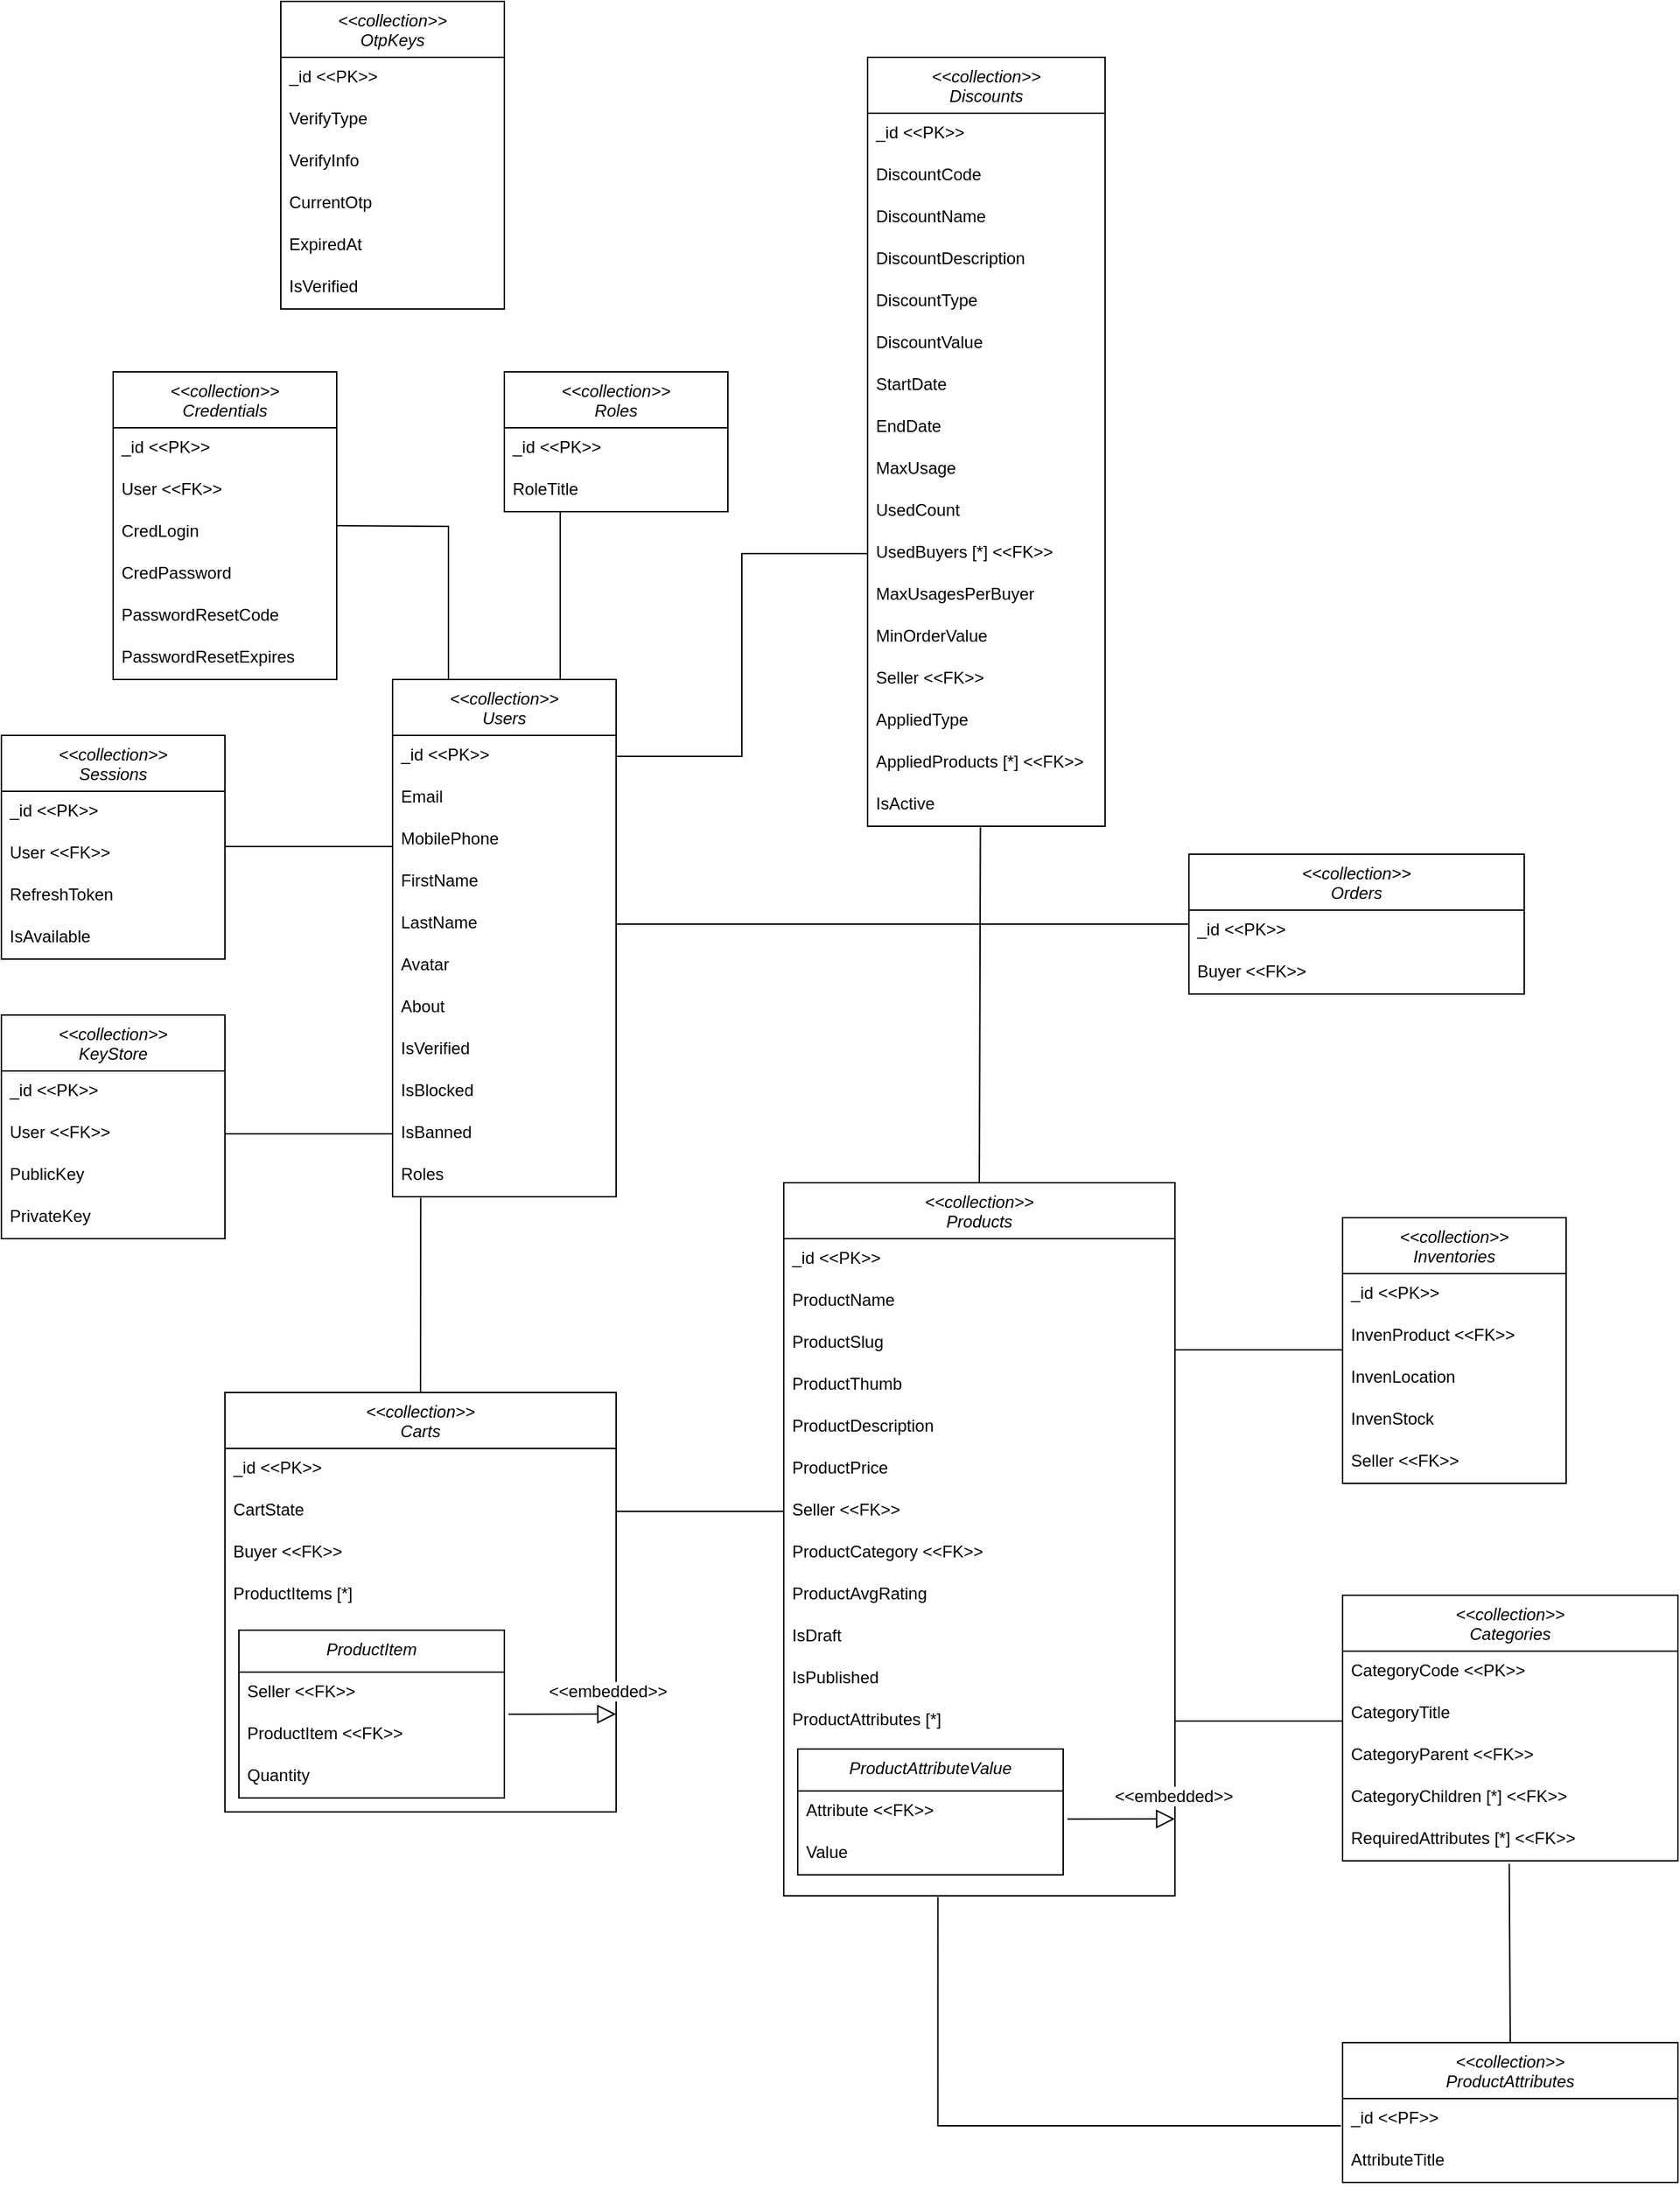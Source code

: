 <mxfile version="24.1.0" type="device">
  <diagram id="C5RBs43oDa-KdzZeNtuy" name="Page-1">
    <mxGraphModel dx="2378" dy="434" grid="1" gridSize="10" guides="1" tooltips="1" connect="1" arrows="1" fold="1" page="1" pageScale="1" pageWidth="827" pageHeight="1169" math="0" shadow="0">
      <root>
        <mxCell id="WIyWlLk6GJQsqaUBKTNV-0" />
        <mxCell id="WIyWlLk6GJQsqaUBKTNV-1" parent="WIyWlLk6GJQsqaUBKTNV-0" />
        <mxCell id="zkfFHV4jXpPFQw0GAbJ--0" value="&lt;&lt;collection&gt;&gt;&#xa;Users" style="swimlane;fontStyle=2;align=center;verticalAlign=top;childLayout=stackLayout;horizontal=1;startSize=40;horizontalStack=0;resizeParent=1;resizeLast=0;collapsible=1;marginBottom=0;rounded=0;shadow=0;strokeWidth=1;" parent="WIyWlLk6GJQsqaUBKTNV-1" vertex="1">
          <mxGeometry x="-960" y="485" width="160" height="370" as="geometry">
            <mxRectangle x="160" y="80" width="160" height="40" as="alternateBounds" />
          </mxGeometry>
        </mxCell>
        <mxCell id="BMpiNezJThqF7unWmKYK-3" value="_id &lt;&lt;PK&gt;&gt;" style="text;align=left;verticalAlign=top;spacingLeft=4;spacingRight=4;overflow=hidden;rotatable=0;points=[[0,0.5],[1,0.5]];portConstraint=eastwest;" parent="zkfFHV4jXpPFQw0GAbJ--0" vertex="1">
          <mxGeometry y="40" width="160" height="30" as="geometry" />
        </mxCell>
        <mxCell id="BMpiNezJThqF7unWmKYK-8" value="Email" style="text;align=left;verticalAlign=top;spacingLeft=4;spacingRight=4;overflow=hidden;rotatable=0;points=[[0,0.5],[1,0.5]];portConstraint=eastwest;" parent="zkfFHV4jXpPFQw0GAbJ--0" vertex="1">
          <mxGeometry y="70" width="160" height="30" as="geometry" />
        </mxCell>
        <mxCell id="BMpiNezJThqF7unWmKYK-13" value="MobilePhone" style="text;align=left;verticalAlign=top;spacingLeft=4;spacingRight=4;overflow=hidden;rotatable=0;points=[[0,0.5],[1,0.5]];portConstraint=eastwest;" parent="zkfFHV4jXpPFQw0GAbJ--0" vertex="1">
          <mxGeometry y="100" width="160" height="30" as="geometry" />
        </mxCell>
        <mxCell id="BMpiNezJThqF7unWmKYK-4" value="FirstName" style="text;align=left;verticalAlign=top;spacingLeft=4;spacingRight=4;overflow=hidden;rotatable=0;points=[[0,0.5],[1,0.5]];portConstraint=eastwest;" parent="zkfFHV4jXpPFQw0GAbJ--0" vertex="1">
          <mxGeometry y="130" width="160" height="30" as="geometry" />
        </mxCell>
        <mxCell id="BMpiNezJThqF7unWmKYK-5" value="LastName" style="text;align=left;verticalAlign=top;spacingLeft=4;spacingRight=4;overflow=hidden;rotatable=0;points=[[0,0.5],[1,0.5]];portConstraint=eastwest;" parent="zkfFHV4jXpPFQw0GAbJ--0" vertex="1">
          <mxGeometry y="160" width="160" height="30" as="geometry" />
        </mxCell>
        <mxCell id="BMpiNezJThqF7unWmKYK-6" value="Avatar" style="text;align=left;verticalAlign=top;spacingLeft=4;spacingRight=4;overflow=hidden;rotatable=0;points=[[0,0.5],[1,0.5]];portConstraint=eastwest;" parent="zkfFHV4jXpPFQw0GAbJ--0" vertex="1">
          <mxGeometry y="190" width="160" height="30" as="geometry" />
        </mxCell>
        <mxCell id="BMpiNezJThqF7unWmKYK-7" value="About" style="text;align=left;verticalAlign=top;spacingLeft=4;spacingRight=4;overflow=hidden;rotatable=0;points=[[0,0.5],[1,0.5]];portConstraint=eastwest;" parent="zkfFHV4jXpPFQw0GAbJ--0" vertex="1">
          <mxGeometry y="220" width="160" height="30" as="geometry" />
        </mxCell>
        <mxCell id="BMpiNezJThqF7unWmKYK-9" value="IsVerified" style="text;align=left;verticalAlign=top;spacingLeft=4;spacingRight=4;overflow=hidden;rotatable=0;points=[[0,0.5],[1,0.5]];portConstraint=eastwest;" parent="zkfFHV4jXpPFQw0GAbJ--0" vertex="1">
          <mxGeometry y="250" width="160" height="30" as="geometry" />
        </mxCell>
        <mxCell id="BMpiNezJThqF7unWmKYK-12" value="IsBlocked" style="text;align=left;verticalAlign=top;spacingLeft=4;spacingRight=4;overflow=hidden;rotatable=0;points=[[0,0.5],[1,0.5]];portConstraint=eastwest;" parent="zkfFHV4jXpPFQw0GAbJ--0" vertex="1">
          <mxGeometry y="280" width="160" height="30" as="geometry" />
        </mxCell>
        <mxCell id="BMpiNezJThqF7unWmKYK-11" value="IsBanned" style="text;align=left;verticalAlign=top;spacingLeft=4;spacingRight=4;overflow=hidden;rotatable=0;points=[[0,0.5],[1,0.5]];portConstraint=eastwest;" parent="zkfFHV4jXpPFQw0GAbJ--0" vertex="1">
          <mxGeometry y="310" width="160" height="30" as="geometry" />
        </mxCell>
        <mxCell id="BMpiNezJThqF7unWmKYK-10" value="Roles" style="text;align=left;verticalAlign=top;spacingLeft=4;spacingRight=4;overflow=hidden;rotatable=0;points=[[0,0.5],[1,0.5]];portConstraint=eastwest;" parent="zkfFHV4jXpPFQw0GAbJ--0" vertex="1">
          <mxGeometry y="340" width="160" height="30" as="geometry" />
        </mxCell>
        <mxCell id="lzlX85QgxQaSngOFVRIw-0" value="&lt;&lt;collection&gt;&gt;&#xa;Roles" style="swimlane;fontStyle=2;align=center;verticalAlign=top;childLayout=stackLayout;horizontal=1;startSize=40;horizontalStack=0;resizeParent=1;resizeLast=0;collapsible=1;marginBottom=0;rounded=0;shadow=0;strokeWidth=1;" parent="WIyWlLk6GJQsqaUBKTNV-1" vertex="1">
          <mxGeometry x="-880" y="265" width="160" height="100" as="geometry">
            <mxRectangle x="360" y="80" width="160" height="40" as="alternateBounds" />
          </mxGeometry>
        </mxCell>
        <mxCell id="lzlX85QgxQaSngOFVRIw-1" value="_id &lt;&lt;PK&gt;&gt;" style="text;align=left;verticalAlign=top;spacingLeft=4;spacingRight=4;overflow=hidden;rotatable=0;points=[[0,0.5],[1,0.5]];portConstraint=eastwest;" parent="lzlX85QgxQaSngOFVRIw-0" vertex="1">
          <mxGeometry y="40" width="160" height="30" as="geometry" />
        </mxCell>
        <mxCell id="lzlX85QgxQaSngOFVRIw-2" value="RoleTitle" style="text;align=left;verticalAlign=top;spacingLeft=4;spacingRight=4;overflow=hidden;rotatable=0;points=[[0,0.5],[1,0.5]];portConstraint=eastwest;" parent="lzlX85QgxQaSngOFVRIw-0" vertex="1">
          <mxGeometry y="70" width="160" height="30" as="geometry" />
        </mxCell>
        <mxCell id="1vI2yEP9vVO588PLouON-0" value="&lt;&lt;collection&gt;&gt;&#xa;KeyStore" style="swimlane;fontStyle=2;align=center;verticalAlign=top;childLayout=stackLayout;horizontal=1;startSize=40;horizontalStack=0;resizeParent=1;resizeLast=0;collapsible=1;marginBottom=0;rounded=0;shadow=0;strokeWidth=1;" parent="WIyWlLk6GJQsqaUBKTNV-1" vertex="1">
          <mxGeometry x="-1240" y="725" width="160" height="160" as="geometry">
            <mxRectangle x="360" y="160" width="160" height="40" as="alternateBounds" />
          </mxGeometry>
        </mxCell>
        <mxCell id="1vI2yEP9vVO588PLouON-1" value="_id &lt;&lt;PK&gt;&gt;" style="text;align=left;verticalAlign=top;spacingLeft=4;spacingRight=4;overflow=hidden;rotatable=0;points=[[0,0.5],[1,0.5]];portConstraint=eastwest;" parent="1vI2yEP9vVO588PLouON-0" vertex="1">
          <mxGeometry y="40" width="160" height="30" as="geometry" />
        </mxCell>
        <mxCell id="1vI2yEP9vVO588PLouON-2" value="User &lt;&lt;FK&gt;&gt;" style="text;align=left;verticalAlign=top;spacingLeft=4;spacingRight=4;overflow=hidden;rotatable=0;points=[[0,0.5],[1,0.5]];portConstraint=eastwest;" parent="1vI2yEP9vVO588PLouON-0" vertex="1">
          <mxGeometry y="70" width="160" height="30" as="geometry" />
        </mxCell>
        <mxCell id="1vI2yEP9vVO588PLouON-8" value="PublicKey" style="text;align=left;verticalAlign=top;spacingLeft=4;spacingRight=4;overflow=hidden;rotatable=0;points=[[0,0.5],[1,0.5]];portConstraint=eastwest;" parent="1vI2yEP9vVO588PLouON-0" vertex="1">
          <mxGeometry y="100" width="160" height="30" as="geometry" />
        </mxCell>
        <mxCell id="1vI2yEP9vVO588PLouON-9" value="PrivateKey" style="text;align=left;verticalAlign=top;spacingLeft=4;spacingRight=4;overflow=hidden;rotatable=0;points=[[0,0.5],[1,0.5]];portConstraint=eastwest;" parent="1vI2yEP9vVO588PLouON-0" vertex="1">
          <mxGeometry y="130" width="160" height="30" as="geometry" />
        </mxCell>
        <mxCell id="1vI2yEP9vVO588PLouON-3" value="&lt;&lt;collection&gt;&gt;&#xa;Sessions" style="swimlane;fontStyle=2;align=center;verticalAlign=top;childLayout=stackLayout;horizontal=1;startSize=40;horizontalStack=0;resizeParent=1;resizeLast=0;collapsible=1;marginBottom=0;rounded=0;shadow=0;strokeWidth=1;" parent="WIyWlLk6GJQsqaUBKTNV-1" vertex="1">
          <mxGeometry x="-1240" y="525" width="160" height="160" as="geometry">
            <mxRectangle x="360" y="160" width="160" height="40" as="alternateBounds" />
          </mxGeometry>
        </mxCell>
        <mxCell id="1vI2yEP9vVO588PLouON-4" value="_id &lt;&lt;PK&gt;&gt;" style="text;align=left;verticalAlign=top;spacingLeft=4;spacingRight=4;overflow=hidden;rotatable=0;points=[[0,0.5],[1,0.5]];portConstraint=eastwest;" parent="1vI2yEP9vVO588PLouON-3" vertex="1">
          <mxGeometry y="40" width="160" height="30" as="geometry" />
        </mxCell>
        <mxCell id="1vI2yEP9vVO588PLouON-5" value="User &lt;&lt;FK&gt;&gt;" style="text;align=left;verticalAlign=top;spacingLeft=4;spacingRight=4;overflow=hidden;rotatable=0;points=[[0,0.5],[1,0.5]];portConstraint=eastwest;" parent="1vI2yEP9vVO588PLouON-3" vertex="1">
          <mxGeometry y="70" width="160" height="30" as="geometry" />
        </mxCell>
        <mxCell id="1vI2yEP9vVO588PLouON-6" value="RefreshToken" style="text;align=left;verticalAlign=top;spacingLeft=4;spacingRight=4;overflow=hidden;rotatable=0;points=[[0,0.5],[1,0.5]];portConstraint=eastwest;" parent="1vI2yEP9vVO588PLouON-3" vertex="1">
          <mxGeometry y="100" width="160" height="30" as="geometry" />
        </mxCell>
        <mxCell id="1vI2yEP9vVO588PLouON-7" value="IsAvailable" style="text;align=left;verticalAlign=top;spacingLeft=4;spacingRight=4;overflow=hidden;rotatable=0;points=[[0,0.5],[1,0.5]];portConstraint=eastwest;" parent="1vI2yEP9vVO588PLouON-3" vertex="1">
          <mxGeometry y="130" width="160" height="30" as="geometry" />
        </mxCell>
        <mxCell id="1vI2yEP9vVO588PLouON-10" value="&lt;&lt;collection&gt;&gt;&#xa;OtpKeys" style="swimlane;fontStyle=2;align=center;verticalAlign=top;childLayout=stackLayout;horizontal=1;startSize=40;horizontalStack=0;resizeParent=1;resizeLast=0;collapsible=1;marginBottom=0;rounded=0;shadow=0;strokeWidth=1;" parent="WIyWlLk6GJQsqaUBKTNV-1" vertex="1">
          <mxGeometry x="-1040" width="160" height="220" as="geometry">
            <mxRectangle x="560" y="160" width="160" height="40" as="alternateBounds" />
          </mxGeometry>
        </mxCell>
        <mxCell id="1vI2yEP9vVO588PLouON-11" value="_id &lt;&lt;PK&gt;&gt;" style="text;align=left;verticalAlign=top;spacingLeft=4;spacingRight=4;overflow=hidden;rotatable=0;points=[[0,0.5],[1,0.5]];portConstraint=eastwest;" parent="1vI2yEP9vVO588PLouON-10" vertex="1">
          <mxGeometry y="40" width="160" height="30" as="geometry" />
        </mxCell>
        <mxCell id="W__1Em8nSvosEFzqcnbd-7" value="VerifyType" style="text;align=left;verticalAlign=top;spacingLeft=4;spacingRight=4;overflow=hidden;rotatable=0;points=[[0,0.5],[1,0.5]];portConstraint=eastwest;" parent="1vI2yEP9vVO588PLouON-10" vertex="1">
          <mxGeometry y="70" width="160" height="30" as="geometry" />
        </mxCell>
        <mxCell id="W__1Em8nSvosEFzqcnbd-8" value="VerifyInfo" style="text;align=left;verticalAlign=top;spacingLeft=4;spacingRight=4;overflow=hidden;rotatable=0;points=[[0,0.5],[1,0.5]];portConstraint=eastwest;" parent="1vI2yEP9vVO588PLouON-10" vertex="1">
          <mxGeometry y="100" width="160" height="30" as="geometry" />
        </mxCell>
        <mxCell id="1vI2yEP9vVO588PLouON-13" value="CurrentOtp" style="text;align=left;verticalAlign=top;spacingLeft=4;spacingRight=4;overflow=hidden;rotatable=0;points=[[0,0.5],[1,0.5]];portConstraint=eastwest;" parent="1vI2yEP9vVO588PLouON-10" vertex="1">
          <mxGeometry y="130" width="160" height="30" as="geometry" />
        </mxCell>
        <mxCell id="1vI2yEP9vVO588PLouON-14" value="ExpiredAt" style="text;align=left;verticalAlign=top;spacingLeft=4;spacingRight=4;overflow=hidden;rotatable=0;points=[[0,0.5],[1,0.5]];portConstraint=eastwest;" parent="1vI2yEP9vVO588PLouON-10" vertex="1">
          <mxGeometry y="160" width="160" height="30" as="geometry" />
        </mxCell>
        <mxCell id="1vI2yEP9vVO588PLouON-15" value="IsVerified" style="text;align=left;verticalAlign=top;spacingLeft=4;spacingRight=4;overflow=hidden;rotatable=0;points=[[0,0.5],[1,0.5]];portConstraint=eastwest;" parent="1vI2yEP9vVO588PLouON-10" vertex="1">
          <mxGeometry y="190" width="160" height="30" as="geometry" />
        </mxCell>
        <mxCell id="1vI2yEP9vVO588PLouON-34" value="&lt;&lt;collection&gt;&gt;&#xa;Categories" style="swimlane;fontStyle=2;align=center;verticalAlign=top;childLayout=stackLayout;horizontal=1;startSize=40;horizontalStack=0;resizeParent=1;resizeLast=0;collapsible=1;marginBottom=0;rounded=0;shadow=0;strokeWidth=1;" parent="WIyWlLk6GJQsqaUBKTNV-1" vertex="1">
          <mxGeometry x="-280" y="1140" width="240" height="190" as="geometry">
            <mxRectangle x="360" y="80" width="160" height="40" as="alternateBounds" />
          </mxGeometry>
        </mxCell>
        <mxCell id="W__1Em8nSvosEFzqcnbd-9" value="CategoryCode &lt;&lt;PK&gt;&gt;" style="text;align=left;verticalAlign=top;spacingLeft=4;spacingRight=4;overflow=hidden;rotatable=0;points=[[0,0.5],[1,0.5]];portConstraint=eastwest;" parent="1vI2yEP9vVO588PLouON-34" vertex="1">
          <mxGeometry y="40" width="240" height="30" as="geometry" />
        </mxCell>
        <mxCell id="1vI2yEP9vVO588PLouON-36" value="CategoryTitle" style="text;align=left;verticalAlign=top;spacingLeft=4;spacingRight=4;overflow=hidden;rotatable=0;points=[[0,0.5],[1,0.5]];portConstraint=eastwest;" parent="1vI2yEP9vVO588PLouON-34" vertex="1">
          <mxGeometry y="70" width="240" height="30" as="geometry" />
        </mxCell>
        <mxCell id="1vI2yEP9vVO588PLouON-37" value="CategoryParent &lt;&lt;FK&gt;&gt;" style="text;align=left;verticalAlign=top;spacingLeft=4;spacingRight=4;overflow=hidden;rotatable=0;points=[[0,0.5],[1,0.5]];portConstraint=eastwest;" parent="1vI2yEP9vVO588PLouON-34" vertex="1">
          <mxGeometry y="100" width="240" height="30" as="geometry" />
        </mxCell>
        <mxCell id="1vI2yEP9vVO588PLouON-38" value="CategoryChildren [*] &lt;&lt;FK&gt;&gt;" style="text;align=left;verticalAlign=top;spacingLeft=4;spacingRight=4;overflow=hidden;rotatable=0;points=[[0,0.5],[1,0.5]];portConstraint=eastwest;" parent="1vI2yEP9vVO588PLouON-34" vertex="1">
          <mxGeometry y="130" width="240" height="30" as="geometry" />
        </mxCell>
        <mxCell id="fVxHkvEn31yYPeziC3Np-4" value="RequiredAttributes [*] &lt;&lt;FK&gt;&gt;" style="text;align=left;verticalAlign=top;spacingLeft=4;spacingRight=4;overflow=hidden;rotatable=0;points=[[0,0.5],[1,0.5]];portConstraint=eastwest;" parent="1vI2yEP9vVO588PLouON-34" vertex="1">
          <mxGeometry y="160" width="240" height="30" as="geometry" />
        </mxCell>
        <mxCell id="1vI2yEP9vVO588PLouON-47" value="&lt;&lt;collection&gt;&gt;&#xa;Credentials" style="swimlane;fontStyle=2;align=center;verticalAlign=top;childLayout=stackLayout;horizontal=1;startSize=40;horizontalStack=0;resizeParent=1;resizeLast=0;collapsible=1;marginBottom=0;rounded=0;shadow=0;strokeWidth=1;" parent="WIyWlLk6GJQsqaUBKTNV-1" vertex="1">
          <mxGeometry x="-1160" y="265" width="160" height="220" as="geometry">
            <mxRectangle x="360" y="160" width="160" height="40" as="alternateBounds" />
          </mxGeometry>
        </mxCell>
        <mxCell id="1vI2yEP9vVO588PLouON-48" value="_id &lt;&lt;PK&gt;&gt;" style="text;align=left;verticalAlign=top;spacingLeft=4;spacingRight=4;overflow=hidden;rotatable=0;points=[[0,0.5],[1,0.5]];portConstraint=eastwest;" parent="1vI2yEP9vVO588PLouON-47" vertex="1">
          <mxGeometry y="40" width="160" height="30" as="geometry" />
        </mxCell>
        <mxCell id="1vI2yEP9vVO588PLouON-49" value="User &lt;&lt;FK&gt;&gt;" style="text;align=left;verticalAlign=top;spacingLeft=4;spacingRight=4;overflow=hidden;rotatable=0;points=[[0,0.5],[1,0.5]];portConstraint=eastwest;" parent="1vI2yEP9vVO588PLouON-47" vertex="1">
          <mxGeometry y="70" width="160" height="30" as="geometry" />
        </mxCell>
        <mxCell id="1vI2yEP9vVO588PLouON-50" value="CredLogin" style="text;align=left;verticalAlign=top;spacingLeft=4;spacingRight=4;overflow=hidden;rotatable=0;points=[[0,0.5],[1,0.5]];portConstraint=eastwest;" parent="1vI2yEP9vVO588PLouON-47" vertex="1">
          <mxGeometry y="100" width="160" height="30" as="geometry" />
        </mxCell>
        <mxCell id="1vI2yEP9vVO588PLouON-52" value="CredPassword" style="text;align=left;verticalAlign=top;spacingLeft=4;spacingRight=4;overflow=hidden;rotatable=0;points=[[0,0.5],[1,0.5]];portConstraint=eastwest;" parent="1vI2yEP9vVO588PLouON-47" vertex="1">
          <mxGeometry y="130" width="160" height="30" as="geometry" />
        </mxCell>
        <mxCell id="1vI2yEP9vVO588PLouON-53" value="PasswordResetCode" style="text;align=left;verticalAlign=top;spacingLeft=4;spacingRight=4;overflow=hidden;rotatable=0;points=[[0,0.5],[1,0.5]];portConstraint=eastwest;" parent="1vI2yEP9vVO588PLouON-47" vertex="1">
          <mxGeometry y="160" width="160" height="30" as="geometry" />
        </mxCell>
        <mxCell id="1vI2yEP9vVO588PLouON-51" value="PasswordResetExpires" style="text;align=left;verticalAlign=top;spacingLeft=4;spacingRight=4;overflow=hidden;rotatable=0;points=[[0,0.5],[1,0.5]];portConstraint=eastwest;" parent="1vI2yEP9vVO588PLouON-47" vertex="1">
          <mxGeometry y="190" width="160" height="30" as="geometry" />
        </mxCell>
        <mxCell id="1vI2yEP9vVO588PLouON-94" value="&lt;&lt;collection&gt;&gt;&#xa;Discounts" style="swimlane;fontStyle=2;align=center;verticalAlign=top;childLayout=stackLayout;horizontal=1;startSize=40;horizontalStack=0;resizeParent=1;resizeLast=0;collapsible=1;marginBottom=0;rounded=0;shadow=0;strokeWidth=1;" parent="WIyWlLk6GJQsqaUBKTNV-1" vertex="1">
          <mxGeometry x="-620" y="40" width="170" height="550" as="geometry">
            <mxRectangle x="160" y="80" width="160" height="40" as="alternateBounds" />
          </mxGeometry>
        </mxCell>
        <mxCell id="1vI2yEP9vVO588PLouON-95" value="_id &lt;&lt;PK&gt;&gt;" style="text;align=left;verticalAlign=top;spacingLeft=4;spacingRight=4;overflow=hidden;rotatable=0;points=[[0,0.5],[1,0.5]];portConstraint=eastwest;" parent="1vI2yEP9vVO588PLouON-94" vertex="1">
          <mxGeometry y="40" width="170" height="30" as="geometry" />
        </mxCell>
        <mxCell id="1vI2yEP9vVO588PLouON-96" value="DiscountCode" style="text;align=left;verticalAlign=top;spacingLeft=4;spacingRight=4;overflow=hidden;rotatable=0;points=[[0,0.5],[1,0.5]];portConstraint=eastwest;" parent="1vI2yEP9vVO588PLouON-94" vertex="1">
          <mxGeometry y="70" width="170" height="30" as="geometry" />
        </mxCell>
        <mxCell id="1vI2yEP9vVO588PLouON-97" value="DiscountName" style="text;align=left;verticalAlign=top;spacingLeft=4;spacingRight=4;overflow=hidden;rotatable=0;points=[[0,0.5],[1,0.5]];portConstraint=eastwest;" parent="1vI2yEP9vVO588PLouON-94" vertex="1">
          <mxGeometry y="100" width="170" height="30" as="geometry" />
        </mxCell>
        <mxCell id="1vI2yEP9vVO588PLouON-98" value="DiscountDescription" style="text;align=left;verticalAlign=top;spacingLeft=4;spacingRight=4;overflow=hidden;rotatable=0;points=[[0,0.5],[1,0.5]];portConstraint=eastwest;" parent="1vI2yEP9vVO588PLouON-94" vertex="1">
          <mxGeometry y="130" width="170" height="30" as="geometry" />
        </mxCell>
        <mxCell id="1vI2yEP9vVO588PLouON-99" value="DiscountType" style="text;align=left;verticalAlign=top;spacingLeft=4;spacingRight=4;overflow=hidden;rotatable=0;points=[[0,0.5],[1,0.5]];portConstraint=eastwest;" parent="1vI2yEP9vVO588PLouON-94" vertex="1">
          <mxGeometry y="160" width="170" height="30" as="geometry" />
        </mxCell>
        <mxCell id="1vI2yEP9vVO588PLouON-100" value="DiscountValue" style="text;align=left;verticalAlign=top;spacingLeft=4;spacingRight=4;overflow=hidden;rotatable=0;points=[[0,0.5],[1,0.5]];portConstraint=eastwest;" parent="1vI2yEP9vVO588PLouON-94" vertex="1">
          <mxGeometry y="190" width="170" height="30" as="geometry" />
        </mxCell>
        <mxCell id="1vI2yEP9vVO588PLouON-101" value="StartDate" style="text;align=left;verticalAlign=top;spacingLeft=4;spacingRight=4;overflow=hidden;rotatable=0;points=[[0,0.5],[1,0.5]];portConstraint=eastwest;" parent="1vI2yEP9vVO588PLouON-94" vertex="1">
          <mxGeometry y="220" width="170" height="30" as="geometry" />
        </mxCell>
        <mxCell id="1vI2yEP9vVO588PLouON-102" value="EndDate" style="text;align=left;verticalAlign=top;spacingLeft=4;spacingRight=4;overflow=hidden;rotatable=0;points=[[0,0.5],[1,0.5]];portConstraint=eastwest;" parent="1vI2yEP9vVO588PLouON-94" vertex="1">
          <mxGeometry y="250" width="170" height="30" as="geometry" />
        </mxCell>
        <mxCell id="1vI2yEP9vVO588PLouON-103" value="MaxUsage" style="text;align=left;verticalAlign=top;spacingLeft=4;spacingRight=4;overflow=hidden;rotatable=0;points=[[0,0.5],[1,0.5]];portConstraint=eastwest;" parent="1vI2yEP9vVO588PLouON-94" vertex="1">
          <mxGeometry y="280" width="170" height="30" as="geometry" />
        </mxCell>
        <mxCell id="1vI2yEP9vVO588PLouON-104" value="UsedCount" style="text;align=left;verticalAlign=top;spacingLeft=4;spacingRight=4;overflow=hidden;rotatable=0;points=[[0,0.5],[1,0.5]];portConstraint=eastwest;" parent="1vI2yEP9vVO588PLouON-94" vertex="1">
          <mxGeometry y="310" width="170" height="30" as="geometry" />
        </mxCell>
        <mxCell id="1vI2yEP9vVO588PLouON-105" value="UsedBuyers [*] &lt;&lt;FK&gt;&gt;" style="text;align=left;verticalAlign=top;spacingLeft=4;spacingRight=4;overflow=hidden;rotatable=0;points=[[0,0.5],[1,0.5]];portConstraint=eastwest;" parent="1vI2yEP9vVO588PLouON-94" vertex="1">
          <mxGeometry y="340" width="170" height="30" as="geometry" />
        </mxCell>
        <mxCell id="1vI2yEP9vVO588PLouON-119" value="MaxUsagesPerBuyer" style="text;align=left;verticalAlign=top;spacingLeft=4;spacingRight=4;overflow=hidden;rotatable=0;points=[[0,0.5],[1,0.5]];portConstraint=eastwest;" parent="1vI2yEP9vVO588PLouON-94" vertex="1">
          <mxGeometry y="370" width="170" height="30" as="geometry" />
        </mxCell>
        <mxCell id="1vI2yEP9vVO588PLouON-120" value="MinOrderValue" style="text;align=left;verticalAlign=top;spacingLeft=4;spacingRight=4;overflow=hidden;rotatable=0;points=[[0,0.5],[1,0.5]];portConstraint=eastwest;" parent="1vI2yEP9vVO588PLouON-94" vertex="1">
          <mxGeometry y="400" width="170" height="30" as="geometry" />
        </mxCell>
        <mxCell id="1vI2yEP9vVO588PLouON-121" value="Seller &lt;&lt;FK&gt;&gt;" style="text;align=left;verticalAlign=top;spacingLeft=4;spacingRight=4;overflow=hidden;rotatable=0;points=[[0,0.5],[1,0.5]];portConstraint=eastwest;" parent="1vI2yEP9vVO588PLouON-94" vertex="1">
          <mxGeometry y="430" width="170" height="30" as="geometry" />
        </mxCell>
        <mxCell id="1vI2yEP9vVO588PLouON-123" value="AppliedType" style="text;align=left;verticalAlign=top;spacingLeft=4;spacingRight=4;overflow=hidden;rotatable=0;points=[[0,0.5],[1,0.5]];portConstraint=eastwest;" parent="1vI2yEP9vVO588PLouON-94" vertex="1">
          <mxGeometry y="460" width="170" height="30" as="geometry" />
        </mxCell>
        <mxCell id="1vI2yEP9vVO588PLouON-124" value="AppliedProducts [*] &lt;&lt;FK&gt;&gt;" style="text;align=left;verticalAlign=top;spacingLeft=4;spacingRight=4;overflow=hidden;rotatable=0;points=[[0,0.5],[1,0.5]];portConstraint=eastwest;" parent="1vI2yEP9vVO588PLouON-94" vertex="1">
          <mxGeometry y="490" width="170" height="30" as="geometry" />
        </mxCell>
        <mxCell id="1vI2yEP9vVO588PLouON-122" value="IsActive" style="text;align=left;verticalAlign=top;spacingLeft=4;spacingRight=4;overflow=hidden;rotatable=0;points=[[0,0.5],[1,0.5]];portConstraint=eastwest;" parent="1vI2yEP9vVO588PLouON-94" vertex="1">
          <mxGeometry y="520" width="170" height="30" as="geometry" />
        </mxCell>
        <mxCell id="1vI2yEP9vVO588PLouON-106" value="&lt;&lt;collection&gt;&gt;&#xa;Inventories" style="swimlane;fontStyle=2;align=center;verticalAlign=top;childLayout=stackLayout;horizontal=1;startSize=40;horizontalStack=0;resizeParent=1;resizeLast=0;collapsible=1;marginBottom=0;rounded=0;shadow=0;strokeWidth=1;" parent="WIyWlLk6GJQsqaUBKTNV-1" vertex="1">
          <mxGeometry x="-280" y="870" width="160" height="190" as="geometry">
            <mxRectangle x="160" y="80" width="160" height="40" as="alternateBounds" />
          </mxGeometry>
        </mxCell>
        <mxCell id="1vI2yEP9vVO588PLouON-107" value="_id &lt;&lt;PK&gt;&gt;" style="text;align=left;verticalAlign=top;spacingLeft=4;spacingRight=4;overflow=hidden;rotatable=0;points=[[0,0.5],[1,0.5]];portConstraint=eastwest;" parent="1vI2yEP9vVO588PLouON-106" vertex="1">
          <mxGeometry y="40" width="160" height="30" as="geometry" />
        </mxCell>
        <mxCell id="1vI2yEP9vVO588PLouON-108" value="InvenProduct &lt;&lt;FK&gt;&gt;" style="text;align=left;verticalAlign=top;spacingLeft=4;spacingRight=4;overflow=hidden;rotatable=0;points=[[0,0.5],[1,0.5]];portConstraint=eastwest;" parent="1vI2yEP9vVO588PLouON-106" vertex="1">
          <mxGeometry y="70" width="160" height="30" as="geometry" />
        </mxCell>
        <mxCell id="1vI2yEP9vVO588PLouON-109" value="InvenLocation" style="text;align=left;verticalAlign=top;spacingLeft=4;spacingRight=4;overflow=hidden;rotatable=0;points=[[0,0.5],[1,0.5]];portConstraint=eastwest;" parent="1vI2yEP9vVO588PLouON-106" vertex="1">
          <mxGeometry y="100" width="160" height="30" as="geometry" />
        </mxCell>
        <mxCell id="1vI2yEP9vVO588PLouON-125" value="InvenStock" style="text;align=left;verticalAlign=top;spacingLeft=4;spacingRight=4;overflow=hidden;rotatable=0;points=[[0,0.5],[1,0.5]];portConstraint=eastwest;" parent="1vI2yEP9vVO588PLouON-106" vertex="1">
          <mxGeometry y="130" width="160" height="30" as="geometry" />
        </mxCell>
        <mxCell id="1vI2yEP9vVO588PLouON-110" value="Seller &lt;&lt;FK&gt;&gt;" style="text;align=left;verticalAlign=top;spacingLeft=4;spacingRight=4;overflow=hidden;rotatable=0;points=[[0,0.5],[1,0.5]];portConstraint=eastwest;" parent="1vI2yEP9vVO588PLouON-106" vertex="1">
          <mxGeometry y="160" width="160" height="30" as="geometry" />
        </mxCell>
        <mxCell id="OR8fF7zQfjaZc29l3bXn-7" value="" style="endArrow=none;html=1;rounded=0;exitX=1;exitY=0.5;exitDx=0;exitDy=0;entryX=0;entryY=0.5;entryDx=0;entryDy=0;" parent="WIyWlLk6GJQsqaUBKTNV-1" source="1vI2yEP9vVO588PLouON-2" target="BMpiNezJThqF7unWmKYK-11" edge="1">
          <mxGeometry width="50" height="50" relative="1" as="geometry">
            <mxPoint x="-970" y="725" as="sourcePoint" />
            <mxPoint x="-920" y="675" as="targetPoint" />
          </mxGeometry>
        </mxCell>
        <mxCell id="OR8fF7zQfjaZc29l3bXn-8" value="" style="endArrow=none;html=1;rounded=0;exitX=1;exitY=0.5;exitDx=0;exitDy=0;entryX=0;entryY=0.5;entryDx=0;entryDy=0;" parent="WIyWlLk6GJQsqaUBKTNV-1" edge="1">
          <mxGeometry width="50" height="50" relative="1" as="geometry">
            <mxPoint x="-1080" y="604.5" as="sourcePoint" />
            <mxPoint x="-960" y="604.5" as="targetPoint" />
          </mxGeometry>
        </mxCell>
        <mxCell id="OR8fF7zQfjaZc29l3bXn-9" value="" style="endArrow=none;html=1;rounded=0;entryX=0.25;entryY=0;entryDx=0;entryDy=0;edgeStyle=orthogonalEdgeStyle;" parent="WIyWlLk6GJQsqaUBKTNV-1" target="zkfFHV4jXpPFQw0GAbJ--0" edge="1">
          <mxGeometry width="50" height="50" relative="1" as="geometry">
            <mxPoint x="-1000" y="375" as="sourcePoint" />
            <mxPoint x="-960" y="374.5" as="targetPoint" />
          </mxGeometry>
        </mxCell>
        <mxCell id="OR8fF7zQfjaZc29l3bXn-10" value="" style="endArrow=none;html=1;rounded=0;exitX=0.75;exitY=0;exitDx=0;exitDy=0;" parent="WIyWlLk6GJQsqaUBKTNV-1" source="zkfFHV4jXpPFQw0GAbJ--0" edge="1">
          <mxGeometry width="50" height="50" relative="1" as="geometry">
            <mxPoint x="-840" y="445" as="sourcePoint" />
            <mxPoint x="-840" y="365" as="targetPoint" />
          </mxGeometry>
        </mxCell>
        <mxCell id="OR8fF7zQfjaZc29l3bXn-11" value="" style="group" parent="WIyWlLk6GJQsqaUBKTNV-1" vertex="1" connectable="0">
          <mxGeometry x="-680" y="845" width="370" height="580" as="geometry" />
        </mxCell>
        <mxCell id="1vI2yEP9vVO588PLouON-16" value="&lt;&lt;collection&gt;&gt;&#xa;Products" style="swimlane;fontStyle=2;align=center;verticalAlign=top;childLayout=stackLayout;horizontal=1;startSize=40;horizontalStack=0;resizeParent=1;resizeLast=0;collapsible=1;marginBottom=0;rounded=0;shadow=0;strokeWidth=1;" parent="OR8fF7zQfjaZc29l3bXn-11" vertex="1">
          <mxGeometry width="280" height="510" as="geometry">
            <mxRectangle x="360" y="80" width="160" height="40" as="alternateBounds" />
          </mxGeometry>
        </mxCell>
        <mxCell id="1vI2yEP9vVO588PLouON-17" value="_id &lt;&lt;PK&gt;&gt;" style="text;align=left;verticalAlign=top;spacingLeft=4;spacingRight=4;overflow=hidden;rotatable=0;points=[[0,0.5],[1,0.5]];portConstraint=eastwest;" parent="1vI2yEP9vVO588PLouON-16" vertex="1">
          <mxGeometry y="40" width="280" height="30" as="geometry" />
        </mxCell>
        <mxCell id="1vI2yEP9vVO588PLouON-18" value="ProductName" style="text;align=left;verticalAlign=top;spacingLeft=4;spacingRight=4;overflow=hidden;rotatable=0;points=[[0,0.5],[1,0.5]];portConstraint=eastwest;" parent="1vI2yEP9vVO588PLouON-16" vertex="1">
          <mxGeometry y="70" width="280" height="30" as="geometry" />
        </mxCell>
        <mxCell id="1vI2yEP9vVO588PLouON-19" value="ProductSlug" style="text;align=left;verticalAlign=top;spacingLeft=4;spacingRight=4;overflow=hidden;rotatable=0;points=[[0,0.5],[1,0.5]];portConstraint=eastwest;" parent="1vI2yEP9vVO588PLouON-16" vertex="1">
          <mxGeometry y="100" width="280" height="30" as="geometry" />
        </mxCell>
        <mxCell id="1vI2yEP9vVO588PLouON-20" value="ProductThumb" style="text;align=left;verticalAlign=top;spacingLeft=4;spacingRight=4;overflow=hidden;rotatable=0;points=[[0,0.5],[1,0.5]];portConstraint=eastwest;" parent="1vI2yEP9vVO588PLouON-16" vertex="1">
          <mxGeometry y="130" width="280" height="30" as="geometry" />
        </mxCell>
        <mxCell id="1vI2yEP9vVO588PLouON-21" value="ProductDescription" style="text;align=left;verticalAlign=top;spacingLeft=4;spacingRight=4;overflow=hidden;rotatable=0;points=[[0,0.5],[1,0.5]];portConstraint=eastwest;" parent="1vI2yEP9vVO588PLouON-16" vertex="1">
          <mxGeometry y="160" width="280" height="30" as="geometry" />
        </mxCell>
        <mxCell id="1vI2yEP9vVO588PLouON-22" value="ProductPrice" style="text;align=left;verticalAlign=top;spacingLeft=4;spacingRight=4;overflow=hidden;rotatable=0;points=[[0,0.5],[1,0.5]];portConstraint=eastwest;" parent="1vI2yEP9vVO588PLouON-16" vertex="1">
          <mxGeometry y="190" width="280" height="30" as="geometry" />
        </mxCell>
        <mxCell id="1vI2yEP9vVO588PLouON-23" value="Seller &lt;&lt;FK&gt;&gt;" style="text;align=left;verticalAlign=top;spacingLeft=4;spacingRight=4;overflow=hidden;rotatable=0;points=[[0,0.5],[1,0.5]];portConstraint=eastwest;" parent="1vI2yEP9vVO588PLouON-16" vertex="1">
          <mxGeometry y="220" width="280" height="30" as="geometry" />
        </mxCell>
        <mxCell id="1vI2yEP9vVO588PLouON-24" value="ProductCategory &lt;&lt;FK&gt;&gt;" style="text;align=left;verticalAlign=top;spacingLeft=4;spacingRight=4;overflow=hidden;rotatable=0;points=[[0,0.5],[1,0.5]];portConstraint=eastwest;" parent="1vI2yEP9vVO588PLouON-16" vertex="1">
          <mxGeometry y="250" width="280" height="30" as="geometry" />
        </mxCell>
        <mxCell id="1vI2yEP9vVO588PLouON-25" value="ProductAvgRating" style="text;align=left;verticalAlign=top;spacingLeft=4;spacingRight=4;overflow=hidden;rotatable=0;points=[[0,0.5],[1,0.5]];portConstraint=eastwest;" parent="1vI2yEP9vVO588PLouON-16" vertex="1">
          <mxGeometry y="280" width="280" height="30" as="geometry" />
        </mxCell>
        <mxCell id="1vI2yEP9vVO588PLouON-26" value="IsDraft" style="text;align=left;verticalAlign=top;spacingLeft=4;spacingRight=4;overflow=hidden;rotatable=0;points=[[0,0.5],[1,0.5]];portConstraint=eastwest;" parent="1vI2yEP9vVO588PLouON-16" vertex="1">
          <mxGeometry y="310" width="280" height="30" as="geometry" />
        </mxCell>
        <mxCell id="1vI2yEP9vVO588PLouON-27" value="IsPublished" style="text;align=left;verticalAlign=top;spacingLeft=4;spacingRight=4;overflow=hidden;rotatable=0;points=[[0,0.5],[1,0.5]];portConstraint=eastwest;" parent="1vI2yEP9vVO588PLouON-16" vertex="1">
          <mxGeometry y="340" width="280" height="30" as="geometry" />
        </mxCell>
        <mxCell id="1vI2yEP9vVO588PLouON-29" value="ProductAttributes [*] " style="text;align=left;verticalAlign=top;spacingLeft=4;spacingRight=4;overflow=hidden;rotatable=0;points=[[0,0.5],[1,0.5]];portConstraint=eastwest;" parent="1vI2yEP9vVO588PLouON-16" vertex="1">
          <mxGeometry y="370" width="280" height="140" as="geometry" />
        </mxCell>
        <mxCell id="fVxHkvEn31yYPeziC3Np-8" value="" style="endArrow=block;endSize=11;endFill=0;html=1;rounded=0;jumpSize=4;startSize=5;exitX=1.016;exitY=0.339;exitDx=0;exitDy=0;exitPerimeter=0;" parent="1vI2yEP9vVO588PLouON-16" edge="1">
          <mxGeometry width="160" relative="1" as="geometry">
            <mxPoint x="203.04" y="455.17" as="sourcePoint" />
            <mxPoint x="280" y="455" as="targetPoint" />
          </mxGeometry>
        </mxCell>
        <mxCell id="fVxHkvEn31yYPeziC3Np-9" value="&lt;span style=&quot;color: rgb(0, 0, 0); font-family: Helvetica; font-size: 12px; font-style: normal; font-variant-ligatures: normal; font-variant-caps: normal; font-weight: 400; letter-spacing: normal; orphans: 2; text-align: left; text-indent: 0px; text-transform: none; widows: 2; word-spacing: 0px; -webkit-text-stroke-width: 0px; white-space: nowrap; background-color: rgb(251, 251, 251); text-decoration-thickness: initial; text-decoration-style: initial; text-decoration-color: initial; display: inline !important; float: none;&quot;&gt;&amp;lt;&amp;lt;embedded&amp;gt;&amp;gt;&lt;/span&gt;" style="text;whiteSpace=wrap;html=1;" parent="OR8fF7zQfjaZc29l3bXn-11" vertex="1">
          <mxGeometry x="235" y="425" width="90" height="30" as="geometry" />
        </mxCell>
        <mxCell id="1vI2yEP9vVO588PLouON-59" value="ProductAttributeValue" style="swimlane;fontStyle=2;align=center;verticalAlign=top;childLayout=stackLayout;horizontal=1;startSize=30;horizontalStack=0;resizeParent=1;resizeLast=0;collapsible=1;marginBottom=0;rounded=0;shadow=0;strokeWidth=1;direction=east;" parent="OR8fF7zQfjaZc29l3bXn-11" vertex="1">
          <mxGeometry x="10" y="405" width="190" height="90" as="geometry">
            <mxRectangle x="360" y="80" width="160" height="40" as="alternateBounds" />
          </mxGeometry>
        </mxCell>
        <mxCell id="fVxHkvEn31yYPeziC3Np-11" value="Attribute &lt;&lt;FK&gt;&gt;" style="text;align=left;verticalAlign=top;spacingLeft=4;spacingRight=4;overflow=hidden;rotatable=0;points=[[0,0.5],[1,0.5]];portConstraint=eastwest;" parent="1vI2yEP9vVO588PLouON-59" vertex="1">
          <mxGeometry y="30" width="190" height="30" as="geometry" />
        </mxCell>
        <mxCell id="1vI2yEP9vVO588PLouON-62" value="Value" style="text;align=left;verticalAlign=top;spacingLeft=4;spacingRight=4;overflow=hidden;rotatable=0;points=[[0,0.5],[1,0.5]];portConstraint=eastwest;" parent="1vI2yEP9vVO588PLouON-59" vertex="1">
          <mxGeometry y="60" width="190" height="30" as="geometry" />
        </mxCell>
        <mxCell id="OR8fF7zQfjaZc29l3bXn-12" value="" style="group" parent="WIyWlLk6GJQsqaUBKTNV-1" vertex="1" connectable="0">
          <mxGeometry x="-1080" y="995" width="320" height="300" as="geometry" />
        </mxCell>
        <mxCell id="1vI2yEP9vVO588PLouON-54" value="&lt;&lt;collection&gt;&gt;&#xa;Carts" style="swimlane;fontStyle=2;align=center;verticalAlign=top;childLayout=stackLayout;horizontal=1;startSize=40;horizontalStack=0;resizeParent=1;resizeLast=0;collapsible=1;marginBottom=0;rounded=0;shadow=0;strokeWidth=1;" parent="OR8fF7zQfjaZc29l3bXn-12" vertex="1">
          <mxGeometry width="280" height="300" as="geometry">
            <mxRectangle x="360" y="80" width="160" height="40" as="alternateBounds" />
          </mxGeometry>
        </mxCell>
        <mxCell id="1vI2yEP9vVO588PLouON-55" value="_id &lt;&lt;PK&gt;&gt;" style="text;align=left;verticalAlign=top;spacingLeft=4;spacingRight=4;overflow=hidden;rotatable=0;points=[[0,0.5],[1,0.5]];portConstraint=eastwest;" parent="1vI2yEP9vVO588PLouON-54" vertex="1">
          <mxGeometry y="40" width="280" height="30" as="geometry" />
        </mxCell>
        <mxCell id="1vI2yEP9vVO588PLouON-56" value="CartState" style="text;align=left;verticalAlign=top;spacingLeft=4;spacingRight=4;overflow=hidden;rotatable=0;points=[[0,0.5],[1,0.5]];portConstraint=eastwest;" parent="1vI2yEP9vVO588PLouON-54" vertex="1">
          <mxGeometry y="70" width="280" height="30" as="geometry" />
        </mxCell>
        <mxCell id="1vI2yEP9vVO588PLouON-57" value="Buyer &lt;&lt;FK&gt;&gt;" style="text;align=left;verticalAlign=top;spacingLeft=4;spacingRight=4;overflow=hidden;rotatable=0;points=[[0,0.5],[1,0.5]];portConstraint=eastwest;" parent="1vI2yEP9vVO588PLouON-54" vertex="1">
          <mxGeometry y="100" width="280" height="30" as="geometry" />
        </mxCell>
        <mxCell id="1vI2yEP9vVO588PLouON-58" value="ProductItems [*]" style="text;align=left;verticalAlign=top;spacingLeft=4;spacingRight=4;overflow=hidden;rotatable=0;points=[[0,0.5],[1,0.5]];portConstraint=eastwest;" parent="1vI2yEP9vVO588PLouON-54" vertex="1">
          <mxGeometry y="130" width="280" height="30" as="geometry" />
        </mxCell>
        <mxCell id="1vI2yEP9vVO588PLouON-85" value="" style="endArrow=block;endSize=11;endFill=0;html=1;rounded=0;jumpSize=4;startSize=5;exitX=1.016;exitY=0.339;exitDx=0;exitDy=0;exitPerimeter=0;" parent="1vI2yEP9vVO588PLouON-54" edge="1">
          <mxGeometry width="160" relative="1" as="geometry">
            <mxPoint x="203.04" y="230.17" as="sourcePoint" />
            <mxPoint x="280" y="230" as="targetPoint" />
          </mxGeometry>
        </mxCell>
        <mxCell id="1vI2yEP9vVO588PLouON-80" value="ProductItem" style="swimlane;fontStyle=2;align=center;verticalAlign=top;childLayout=stackLayout;horizontal=1;startSize=30;horizontalStack=0;resizeParent=1;resizeLast=0;collapsible=1;marginBottom=0;rounded=0;shadow=0;strokeWidth=1;direction=east;" parent="OR8fF7zQfjaZc29l3bXn-12" vertex="1">
          <mxGeometry x="10" y="170" width="190" height="120" as="geometry">
            <mxRectangle x="360" y="80" width="160" height="40" as="alternateBounds" />
          </mxGeometry>
        </mxCell>
        <mxCell id="1vI2yEP9vVO588PLouON-82" value="Seller &lt;&lt;FK&gt;&gt;" style="text;align=left;verticalAlign=top;spacingLeft=4;spacingRight=4;overflow=hidden;rotatable=0;points=[[0,0.5],[1,0.5]];portConstraint=eastwest;" parent="1vI2yEP9vVO588PLouON-80" vertex="1">
          <mxGeometry y="30" width="190" height="30" as="geometry" />
        </mxCell>
        <mxCell id="1vI2yEP9vVO588PLouON-83" value="ProductItem &lt;&lt;FK&gt;&gt;" style="text;align=left;verticalAlign=top;spacingLeft=4;spacingRight=4;overflow=hidden;rotatable=0;points=[[0,0.5],[1,0.5]];portConstraint=eastwest;" parent="1vI2yEP9vVO588PLouON-80" vertex="1">
          <mxGeometry y="60" width="190" height="30" as="geometry" />
        </mxCell>
        <mxCell id="1vI2yEP9vVO588PLouON-84" value="Quantity" style="text;align=left;verticalAlign=top;spacingLeft=4;spacingRight=4;overflow=hidden;rotatable=0;points=[[0,0.5],[1,0.5]];portConstraint=eastwest;" parent="1vI2yEP9vVO588PLouON-80" vertex="1">
          <mxGeometry y="90" width="190" height="30" as="geometry" />
        </mxCell>
        <mxCell id="1vI2yEP9vVO588PLouON-86" value="&lt;span style=&quot;color: rgb(0, 0, 0); font-family: Helvetica; font-size: 12px; font-style: normal; font-variant-ligatures: normal; font-variant-caps: normal; font-weight: 400; letter-spacing: normal; orphans: 2; text-align: left; text-indent: 0px; text-transform: none; widows: 2; word-spacing: 0px; -webkit-text-stroke-width: 0px; white-space: nowrap; background-color: rgb(251, 251, 251); text-decoration-thickness: initial; text-decoration-style: initial; text-decoration-color: initial; display: inline !important; float: none;&quot;&gt;&amp;lt;&amp;lt;embedded&amp;gt;&amp;gt;&lt;/span&gt;" style="text;whiteSpace=wrap;html=1;" parent="OR8fF7zQfjaZc29l3bXn-12" vertex="1">
          <mxGeometry x="230" y="200" width="90" height="30" as="geometry" />
        </mxCell>
        <mxCell id="OR8fF7zQfjaZc29l3bXn-13" value="" style="endArrow=none;html=1;rounded=0;exitX=0.126;exitY=1.024;exitDx=0;exitDy=0;entryX=0.5;entryY=0;entryDx=0;entryDy=0;exitPerimeter=0;" parent="WIyWlLk6GJQsqaUBKTNV-1" source="BMpiNezJThqF7unWmKYK-10" target="1vI2yEP9vVO588PLouON-54" edge="1">
          <mxGeometry width="50" height="50" relative="1" as="geometry">
            <mxPoint x="-1060" y="935" as="sourcePoint" />
            <mxPoint x="-940" y="935" as="targetPoint" />
          </mxGeometry>
        </mxCell>
        <mxCell id="OR8fF7zQfjaZc29l3bXn-14" value="" style="endArrow=none;html=1;rounded=0;exitX=0;exitY=0.5;exitDx=0;exitDy=0;entryX=1;entryY=0.5;entryDx=0;entryDy=0;" parent="WIyWlLk6GJQsqaUBKTNV-1" source="1vI2yEP9vVO588PLouON-23" target="1vI2yEP9vVO588PLouON-56" edge="1">
          <mxGeometry width="50" height="50" relative="1" as="geometry">
            <mxPoint x="-930" y="866" as="sourcePoint" />
            <mxPoint x="-930" y="1015" as="targetPoint" />
          </mxGeometry>
        </mxCell>
        <mxCell id="OR8fF7zQfjaZc29l3bXn-15" value="" style="endArrow=none;html=1;rounded=0;exitX=0;exitY=0.5;exitDx=0;exitDy=0;entryX=1;entryY=0.5;entryDx=0;entryDy=0;" parent="WIyWlLk6GJQsqaUBKTNV-1" edge="1">
          <mxGeometry width="50" height="50" relative="1" as="geometry">
            <mxPoint x="-280" y="964.47" as="sourcePoint" />
            <mxPoint x="-400" y="964.47" as="targetPoint" />
          </mxGeometry>
        </mxCell>
        <mxCell id="OR8fF7zQfjaZc29l3bXn-16" value="" style="endArrow=none;html=1;rounded=0;" parent="WIyWlLk6GJQsqaUBKTNV-1" edge="1">
          <mxGeometry width="50" height="50" relative="1" as="geometry">
            <mxPoint x="-280" y="1230" as="sourcePoint" />
            <mxPoint x="-400" y="1230" as="targetPoint" />
          </mxGeometry>
        </mxCell>
        <mxCell id="OR8fF7zQfjaZc29l3bXn-17" value="" style="endArrow=none;html=1;rounded=0;exitX=1;exitY=0.5;exitDx=0;exitDy=0;entryX=0;entryY=0.5;entryDx=0;entryDy=0;edgeStyle=orthogonalEdgeStyle;" parent="WIyWlLk6GJQsqaUBKTNV-1" source="BMpiNezJThqF7unWmKYK-3" target="1vI2yEP9vVO588PLouON-105" edge="1">
          <mxGeometry width="50" height="50" relative="1" as="geometry">
            <mxPoint x="-830" y="495" as="sourcePoint" />
            <mxPoint x="-830" y="375" as="targetPoint" />
          </mxGeometry>
        </mxCell>
        <mxCell id="OR8fF7zQfjaZc29l3bXn-18" value="" style="endArrow=none;html=1;rounded=0;exitX=0.475;exitY=1.025;exitDx=0;exitDy=0;entryX=0.5;entryY=0;entryDx=0;entryDy=0;exitPerimeter=0;" parent="WIyWlLk6GJQsqaUBKTNV-1" source="1vI2yEP9vVO588PLouON-122" target="1vI2yEP9vVO588PLouON-16" edge="1">
          <mxGeometry width="50" height="50" relative="1" as="geometry">
            <mxPoint x="-550" y="675" as="sourcePoint" />
            <mxPoint x="-550" y="814" as="targetPoint" />
          </mxGeometry>
        </mxCell>
        <mxCell id="W__1Em8nSvosEFzqcnbd-0" value="&lt;&lt;collection&gt;&gt;&#xa;Orders" style="swimlane;fontStyle=2;align=center;verticalAlign=top;childLayout=stackLayout;horizontal=1;startSize=40;horizontalStack=0;resizeParent=1;resizeLast=0;collapsible=1;marginBottom=0;rounded=0;shadow=0;strokeWidth=1;" parent="WIyWlLk6GJQsqaUBKTNV-1" vertex="1">
          <mxGeometry x="-390" y="610" width="240" height="100" as="geometry">
            <mxRectangle x="360" y="80" width="160" height="40" as="alternateBounds" />
          </mxGeometry>
        </mxCell>
        <mxCell id="W__1Em8nSvosEFzqcnbd-1" value="_id &lt;&lt;PK&gt;&gt;" style="text;align=left;verticalAlign=top;spacingLeft=4;spacingRight=4;overflow=hidden;rotatable=0;points=[[0,0.5],[1,0.5]];portConstraint=eastwest;" parent="W__1Em8nSvosEFzqcnbd-0" vertex="1">
          <mxGeometry y="40" width="240" height="30" as="geometry" />
        </mxCell>
        <mxCell id="W__1Em8nSvosEFzqcnbd-5" value="Buyer &lt;&lt;FK&gt;&gt;" style="text;align=left;verticalAlign=top;spacingLeft=4;spacingRight=4;overflow=hidden;rotatable=0;points=[[0,0.5],[1,0.5]];portConstraint=eastwest;" parent="W__1Em8nSvosEFzqcnbd-0" vertex="1">
          <mxGeometry y="70" width="240" height="30" as="geometry" />
        </mxCell>
        <mxCell id="W__1Em8nSvosEFzqcnbd-6" value="" style="endArrow=none;html=1;rounded=0;entryX=1;entryY=0.5;entryDx=0;entryDy=0;" parent="WIyWlLk6GJQsqaUBKTNV-1" target="BMpiNezJThqF7unWmKYK-5" edge="1">
          <mxGeometry width="50" height="50" relative="1" as="geometry">
            <mxPoint x="-390" y="660" as="sourcePoint" />
            <mxPoint x="-720" y="724" as="targetPoint" />
          </mxGeometry>
        </mxCell>
        <mxCell id="fVxHkvEn31yYPeziC3Np-0" value="&lt;&lt;collection&gt;&gt;&#xa;ProductAttributes" style="swimlane;fontStyle=2;align=center;verticalAlign=top;childLayout=stackLayout;horizontal=1;startSize=40;horizontalStack=0;resizeParent=1;resizeLast=0;collapsible=1;marginBottom=0;rounded=0;shadow=0;strokeWidth=1;direction=east;" parent="WIyWlLk6GJQsqaUBKTNV-1" vertex="1">
          <mxGeometry x="-280" y="1460" width="240" height="100" as="geometry">
            <mxRectangle x="360" y="80" width="160" height="40" as="alternateBounds" />
          </mxGeometry>
        </mxCell>
        <mxCell id="fVxHkvEn31yYPeziC3Np-1" value="_id &lt;&lt;PF&gt;&gt;" style="text;align=left;verticalAlign=top;spacingLeft=4;spacingRight=4;overflow=hidden;rotatable=0;points=[[0,0.5],[1,0.5]];portConstraint=eastwest;" parent="fVxHkvEn31yYPeziC3Np-0" vertex="1">
          <mxGeometry y="40" width="240" height="30" as="geometry" />
        </mxCell>
        <mxCell id="fVxHkvEn31yYPeziC3Np-2" value="AttributeTitle" style="text;align=left;verticalAlign=top;spacingLeft=4;spacingRight=4;overflow=hidden;rotatable=0;points=[[0,0.5],[1,0.5]];portConstraint=eastwest;" parent="fVxHkvEn31yYPeziC3Np-0" vertex="1">
          <mxGeometry y="70" width="240" height="30" as="geometry" />
        </mxCell>
        <mxCell id="fVxHkvEn31yYPeziC3Np-6" value="" style="endArrow=none;html=1;rounded=0;exitX=0.497;exitY=1.069;exitDx=0;exitDy=0;entryX=0.5;entryY=0;entryDx=0;entryDy=0;exitPerimeter=0;" parent="WIyWlLk6GJQsqaUBKTNV-1" source="fVxHkvEn31yYPeziC3Np-4" target="fVxHkvEn31yYPeziC3Np-0" edge="1">
          <mxGeometry width="50" height="50" relative="1" as="geometry">
            <mxPoint x="-260" y="1400" as="sourcePoint" />
            <mxPoint x="-380" y="1400" as="targetPoint" />
          </mxGeometry>
        </mxCell>
        <mxCell id="fVxHkvEn31yYPeziC3Np-12" value="" style="endArrow=none;html=1;rounded=0;entryX=-0.005;entryY=0.651;entryDx=0;entryDy=0;edgeStyle=orthogonalEdgeStyle;entryPerimeter=0;exitX=0.394;exitY=1.005;exitDx=0;exitDy=0;exitPerimeter=0;" parent="WIyWlLk6GJQsqaUBKTNV-1" source="1vI2yEP9vVO588PLouON-29" target="fVxHkvEn31yYPeziC3Np-1" edge="1">
          <mxGeometry width="50" height="50" relative="1" as="geometry">
            <mxPoint x="-570" y="1370" as="sourcePoint" />
            <mxPoint x="-539.5" y="1513" as="targetPoint" />
          </mxGeometry>
        </mxCell>
      </root>
    </mxGraphModel>
  </diagram>
</mxfile>
